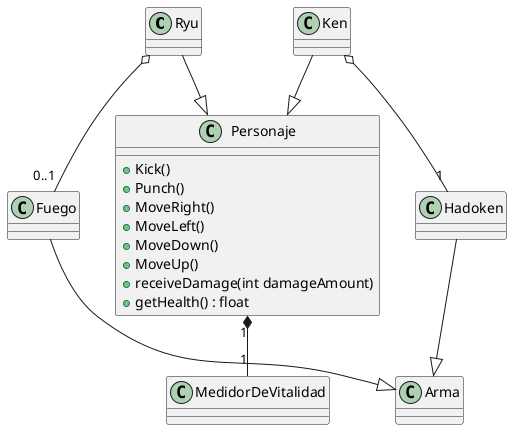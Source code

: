 @startuml

Class Ryu
Class Ken

Class MedidorDeVitalidad

Class Hadoken
Class Fuego

Class Arma
Class Personaje{
    +Kick()
    +Punch()
    +MoveRight()
    +MoveLeft()
    +MoveDown()
    +MoveUp()
    +receiveDamage(int damageAmount)
    +getHealth() : float
}

Ryu --|> Personaje
Ken --|> Personaje

Personaje "1" *-- "1" MedidorDeVitalidad

Hadoken --|> Arma
Fuego --|> Arma

Ken o-- "1" Hadoken
Ryu o-- "0..1" Fuego

@enduml